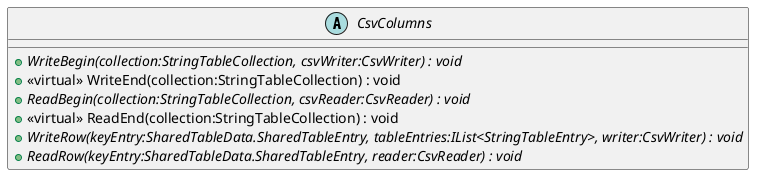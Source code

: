 @startuml
abstract class CsvColumns {
    + {abstract} WriteBegin(collection:StringTableCollection, csvWriter:CsvWriter) : void
    + <<virtual>> WriteEnd(collection:StringTableCollection) : void
    + {abstract} ReadBegin(collection:StringTableCollection, csvReader:CsvReader) : void
    + <<virtual>> ReadEnd(collection:StringTableCollection) : void
    + {abstract} WriteRow(keyEntry:SharedTableData.SharedTableEntry, tableEntries:IList<StringTableEntry>, writer:CsvWriter) : void
    + {abstract} ReadRow(keyEntry:SharedTableData.SharedTableEntry, reader:CsvReader) : void
}
@enduml
